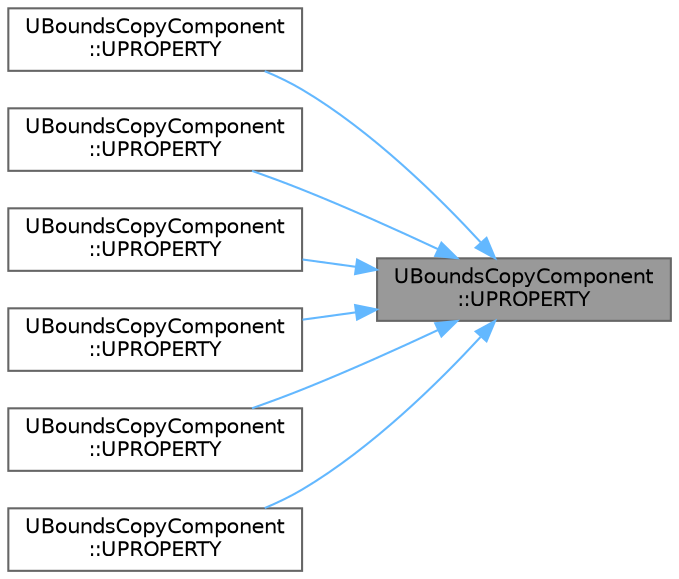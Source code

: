 digraph "UBoundsCopyComponent::UPROPERTY"
{
 // INTERACTIVE_SVG=YES
 // LATEX_PDF_SIZE
  bgcolor="transparent";
  edge [fontname=Helvetica,fontsize=10,labelfontname=Helvetica,labelfontsize=10];
  node [fontname=Helvetica,fontsize=10,shape=box,height=0.2,width=0.4];
  rankdir="RL";
  Node1 [id="Node000001",label="UBoundsCopyComponent\l::UPROPERTY",height=0.2,width=0.4,color="gray40", fillcolor="grey60", style="filled", fontcolor="black",tooltip="Actor to copy the bounds from to set up the transform."];
  Node1 -> Node2 [id="edge1_Node000001_Node000002",dir="back",color="steelblue1",style="solid",tooltip=" "];
  Node2 [id="Node000002",label="UBoundsCopyComponent\l::UPROPERTY",height=0.2,width=0.4,color="grey40", fillcolor="white", style="filled",URL="$d3/dc2/classUBoundsCopyComponent.html#a1fa04e32e724f39c0d723bbce922f1bc",tooltip=" "];
  Node1 -> Node3 [id="edge2_Node000001_Node000003",dir="back",color="steelblue1",style="solid",tooltip=" "];
  Node3 [id="Node000003",label="UBoundsCopyComponent\l::UPROPERTY",height=0.2,width=0.4,color="grey40", fillcolor="white", style="filled",URL="$d3/dc2/classUBoundsCopyComponent.html#a47372699d49e521154ab67830508b6d3",tooltip=" "];
  Node1 -> Node4 [id="edge3_Node000001_Node000004",dir="back",color="steelblue1",style="solid",tooltip=" "];
  Node4 [id="Node000004",label="UBoundsCopyComponent\l::UPROPERTY",height=0.2,width=0.4,color="grey40", fillcolor="white", style="filled",URL="$d3/dc2/classUBoundsCopyComponent.html#ac3d15d50904b5b0e59bf28d523bf3b34",tooltip=" "];
  Node1 -> Node5 [id="edge4_Node000001_Node000005",dir="back",color="steelblue1",style="solid",tooltip=" "];
  Node5 [id="Node000005",label="UBoundsCopyComponent\l::UPROPERTY",height=0.2,width=0.4,color="grey40", fillcolor="white", style="filled",URL="$d3/dc2/classUBoundsCopyComponent.html#adb7993a89586213b5741533496ae3ee1",tooltip="Transform to apply to final result."];
  Node1 -> Node6 [id="edge5_Node000001_Node000006",dir="back",color="steelblue1",style="solid",tooltip=" "];
  Node6 [id="Node000006",label="UBoundsCopyComponent\l::UPROPERTY",height=0.2,width=0.4,color="grey40", fillcolor="white", style="filled",URL="$d3/dc2/classUBoundsCopyComponent.html#acaa9d1b08db816475af5f299a545049a",tooltip="If true, the actor's scale will be changed so that after adjustment, its own bounds match the source ..."];
  Node1 -> Node7 [id="edge6_Node000001_Node000007",dir="back",color="steelblue1",style="solid",tooltip=" "];
  Node7 [id="Node000007",label="UBoundsCopyComponent\l::UPROPERTY",height=0.2,width=0.4,color="grey40", fillcolor="white", style="filled",URL="$d3/dc2/classUBoundsCopyComponent.html#a6757778ca454d9ad76a0210f27f278ba",tooltip="If true, the actor's own bounds will include its colliding components bounds."];
}
